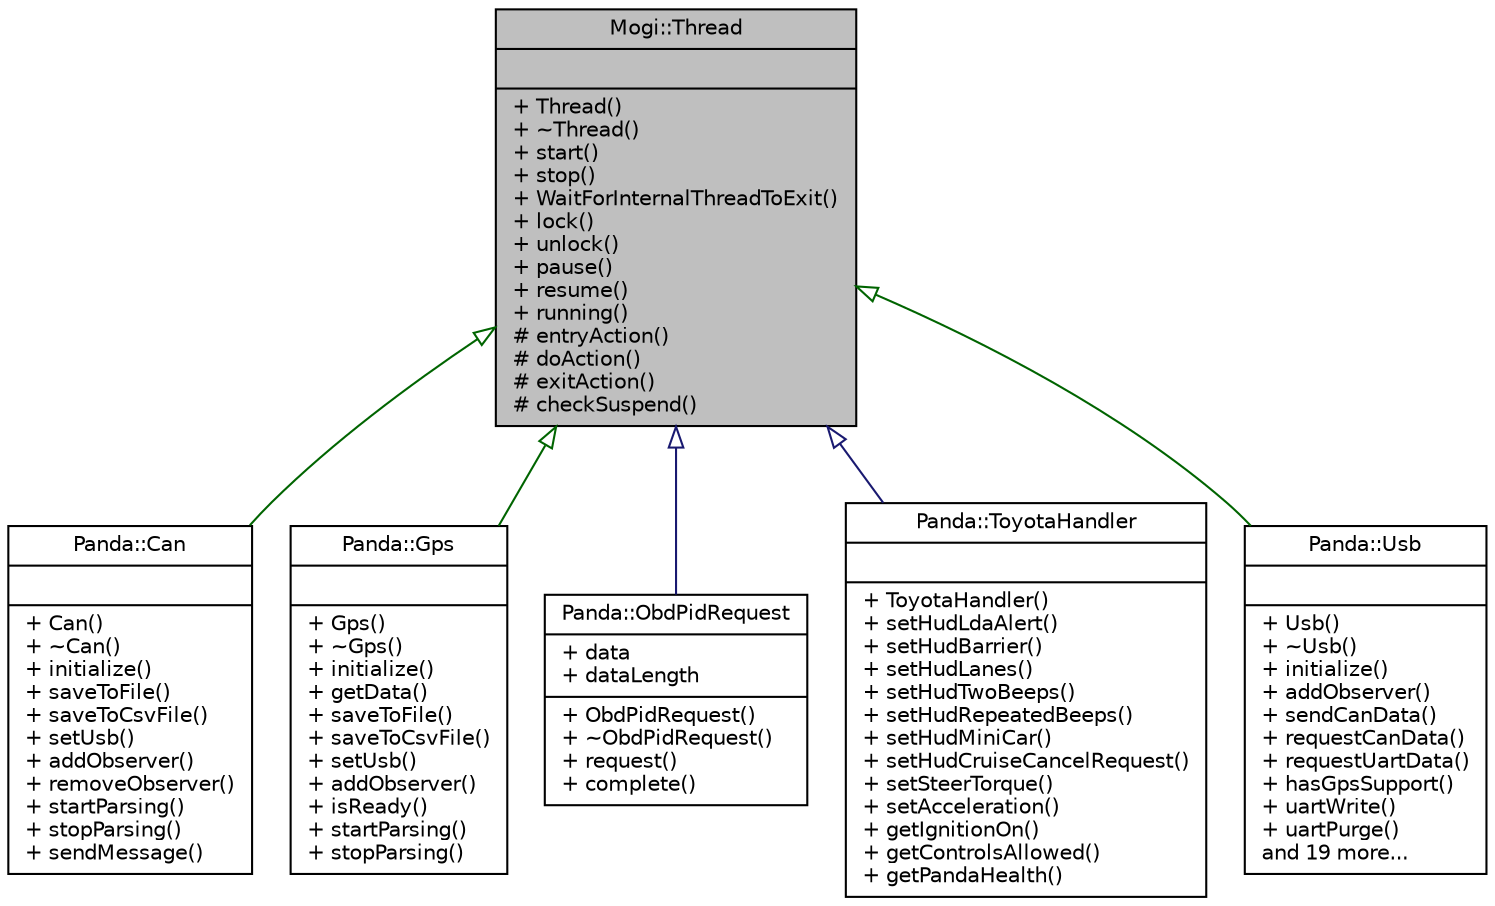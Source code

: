 digraph "Mogi::Thread"
{
  edge [fontname="Helvetica",fontsize="10",labelfontname="Helvetica",labelfontsize="10"];
  node [fontname="Helvetica",fontsize="10",shape=record];
  Node1 [label="{Mogi::Thread\n||+ Thread()\l+ ~Thread()\l+ start()\l+ stop()\l+ WaitForInternalThreadToExit()\l+ lock()\l+ unlock()\l+ pause()\l+ resume()\l+ running()\l# entryAction()\l# doAction()\l# exitAction()\l# checkSuspend()\l}",height=0.2,width=0.4,color="black", fillcolor="grey75", style="filled", fontcolor="black"];
  Node1 -> Node2 [dir="back",color="darkgreen",fontsize="10",style="solid",arrowtail="onormal",fontname="Helvetica"];
  Node2 [label="{Panda::Can\n||+ Can()\l+ ~Can()\l+ initialize()\l+ saveToFile()\l+ saveToCsvFile()\l+ setUsb()\l+ addObserver()\l+ removeObserver()\l+ startParsing()\l+ stopParsing()\l+ sendMessage()\l}",height=0.2,width=0.4,color="black", fillcolor="white", style="filled",URL="$class_panda_1_1_can.html",tooltip="A class that handles the CAN data. "];
  Node1 -> Node3 [dir="back",color="darkgreen",fontsize="10",style="solid",arrowtail="onormal",fontname="Helvetica"];
  Node3 [label="{Panda::Gps\n||+ Gps()\l+ ~Gps()\l+ initialize()\l+ getData()\l+ saveToFile()\l+ saveToCsvFile()\l+ setUsb()\l+ addObserver()\l+ isReady()\l+ startParsing()\l+ stopParsing()\l}",height=0.2,width=0.4,color="black", fillcolor="white", style="filled",URL="$class_panda_1_1_gps.html",tooltip="A class that handles the GPS data. "];
  Node1 -> Node4 [dir="back",color="midnightblue",fontsize="10",style="solid",arrowtail="onormal",fontname="Helvetica"];
  Node4 [label="{Panda::ObdPidRequest\n|+ data\l+ dataLength\l|+ ObdPidRequest()\l+ ~ObdPidRequest()\l+ request()\l+ complete()\l}",height=0.2,width=0.4,color="black", fillcolor="white", style="filled",URL="$class_panda_1_1_obd_pid_request.html"];
  Node1 -> Node5 [dir="back",color="midnightblue",fontsize="10",style="solid",arrowtail="onormal",fontname="Helvetica"];
  Node5 [label="{Panda::ToyotaHandler\n||+ ToyotaHandler()\l+ setHudLdaAlert()\l+ setHudBarrier()\l+ setHudLanes()\l+ setHudTwoBeeps()\l+ setHudRepeatedBeeps()\l+ setHudMiniCar()\l+ setHudCruiseCancelRequest()\l+ setSteerTorque()\l+ setAcceleration()\l+ getIgnitionOn()\l+ getControlsAllowed()\l+ getPandaHealth()\l}",height=0.2,width=0.4,color="black", fillcolor="white", style="filled",URL="$class_panda_1_1_toyota_handler.html",tooltip="A threaded interface class that handles sending contorl commands to a Panda via a Panda::Handler..."];
  Node1 -> Node6 [dir="back",color="darkgreen",fontsize="10",style="solid",arrowtail="onormal",fontname="Helvetica"];
  Node6 [label="{Panda::Usb\n||+ Usb()\l+ ~Usb()\l+ initialize()\l+ addObserver()\l+ sendCanData()\l+ requestCanData()\l+ requestUartData()\l+ hasGpsSupport()\l+ uartWrite()\l+ uartPurge()\land 19 more...\l}",height=0.2,width=0.4,color="black", fillcolor="white", style="filled",URL="$class_panda_1_1_usb.html"];
}
